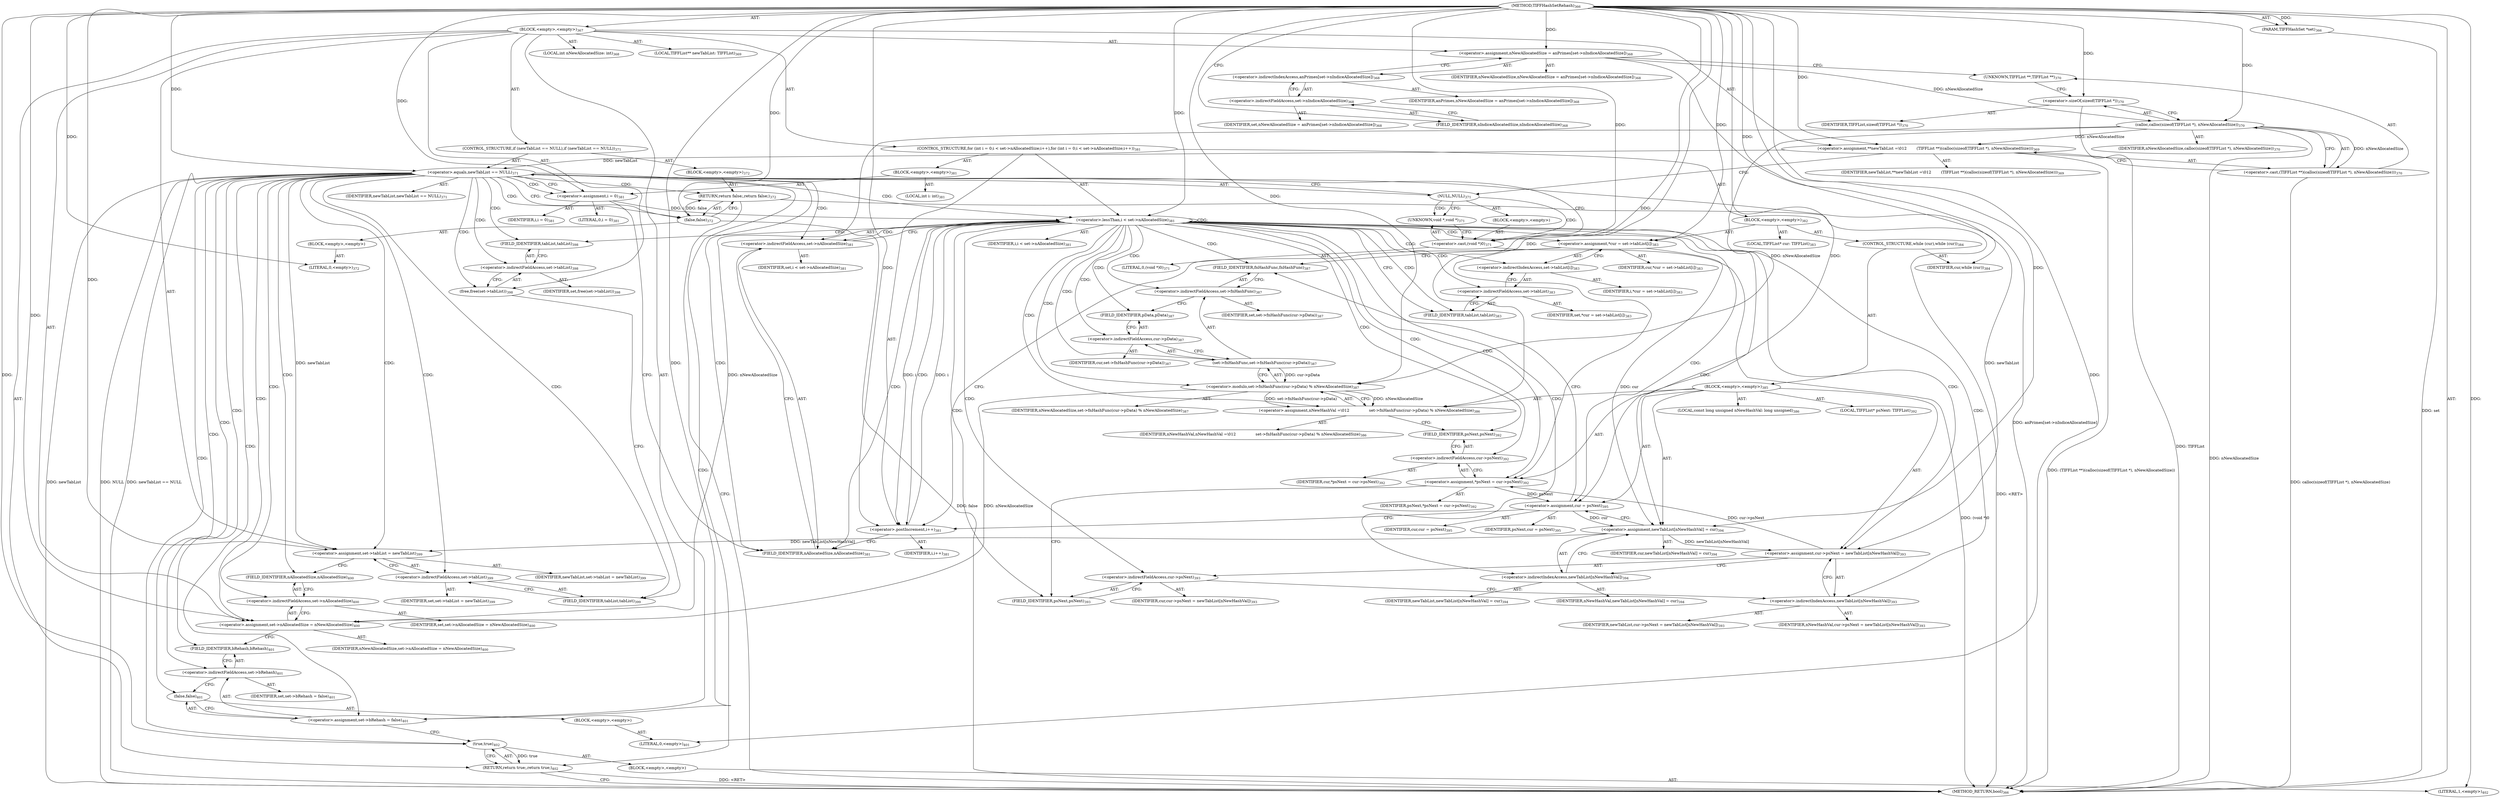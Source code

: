 digraph "TIFFHashSetRehash" {  
"5300" [label = <(METHOD,TIFFHashSetRehash)<SUB>366</SUB>> ]
"5301" [label = <(PARAM,TIFFHashSet *set)<SUB>366</SUB>> ]
"5302" [label = <(BLOCK,&lt;empty&gt;,&lt;empty&gt;)<SUB>367</SUB>> ]
"5303" [label = <(LOCAL,int nNewAllocatedSize: int)<SUB>368</SUB>> ]
"5304" [label = <(&lt;operator&gt;.assignment,nNewAllocatedSize = anPrimes[set-&gt;nIndiceAllocatedSize])<SUB>368</SUB>> ]
"5305" [label = <(IDENTIFIER,nNewAllocatedSize,nNewAllocatedSize = anPrimes[set-&gt;nIndiceAllocatedSize])<SUB>368</SUB>> ]
"5306" [label = <(&lt;operator&gt;.indirectIndexAccess,anPrimes[set-&gt;nIndiceAllocatedSize])<SUB>368</SUB>> ]
"5307" [label = <(IDENTIFIER,anPrimes,nNewAllocatedSize = anPrimes[set-&gt;nIndiceAllocatedSize])<SUB>368</SUB>> ]
"5308" [label = <(&lt;operator&gt;.indirectFieldAccess,set-&gt;nIndiceAllocatedSize)<SUB>368</SUB>> ]
"5309" [label = <(IDENTIFIER,set,nNewAllocatedSize = anPrimes[set-&gt;nIndiceAllocatedSize])<SUB>368</SUB>> ]
"5310" [label = <(FIELD_IDENTIFIER,nIndiceAllocatedSize,nIndiceAllocatedSize)<SUB>368</SUB>> ]
"5311" [label = <(LOCAL,TIFFList** newTabList: TIFFList)<SUB>369</SUB>> ]
"5312" [label = <(&lt;operator&gt;.assignment,**newTabList =\012        (TIFFList **)(calloc(sizeof(TIFFList *), nNewAllocatedSize)))<SUB>369</SUB>> ]
"5313" [label = <(IDENTIFIER,newTabList,**newTabList =\012        (TIFFList **)(calloc(sizeof(TIFFList *), nNewAllocatedSize)))<SUB>369</SUB>> ]
"5314" [label = <(&lt;operator&gt;.cast,(TIFFList **)(calloc(sizeof(TIFFList *), nNewAllocatedSize)))<SUB>370</SUB>> ]
"5315" [label = <(UNKNOWN,TIFFList **,TIFFList **)<SUB>370</SUB>> ]
"5316" [label = <(calloc,calloc(sizeof(TIFFList *), nNewAllocatedSize))<SUB>370</SUB>> ]
"5317" [label = <(&lt;operator&gt;.sizeOf,sizeof(TIFFList *))<SUB>370</SUB>> ]
"5318" [label = <(IDENTIFIER,TIFFList,sizeof(TIFFList *))<SUB>370</SUB>> ]
"5319" [label = <(IDENTIFIER,nNewAllocatedSize,calloc(sizeof(TIFFList *), nNewAllocatedSize))<SUB>370</SUB>> ]
"5320" [label = <(CONTROL_STRUCTURE,if (newTabList == NULL),if (newTabList == NULL))<SUB>371</SUB>> ]
"5321" [label = <(&lt;operator&gt;.equals,newTabList == NULL)<SUB>371</SUB>> ]
"5322" [label = <(IDENTIFIER,newTabList,newTabList == NULL)<SUB>371</SUB>> ]
"5323" [label = <(NULL,NULL)<SUB>371</SUB>> ]
"5324" [label = <(BLOCK,&lt;empty&gt;,&lt;empty&gt;)> ]
"5325" [label = <(&lt;operator&gt;.cast,(void *)0)<SUB>371</SUB>> ]
"5326" [label = <(UNKNOWN,void *,void *)<SUB>371</SUB>> ]
"5327" [label = <(LITERAL,0,(void *)0)<SUB>371</SUB>> ]
"5328" [label = <(BLOCK,&lt;empty&gt;,&lt;empty&gt;)<SUB>372</SUB>> ]
"5329" [label = <(RETURN,return false;,return false;)<SUB>372</SUB>> ]
"5330" [label = <(false,false)<SUB>372</SUB>> ]
"5331" [label = <(BLOCK,&lt;empty&gt;,&lt;empty&gt;)> ]
"5332" [label = <(LITERAL,0,&lt;empty&gt;)<SUB>372</SUB>> ]
"5333" [label = <(CONTROL_STRUCTURE,for (int i = 0;i &lt; set-&gt;nAllocatedSize;i++),for (int i = 0;i &lt; set-&gt;nAllocatedSize;i++))<SUB>381</SUB>> ]
"5334" [label = <(BLOCK,&lt;empty&gt;,&lt;empty&gt;)<SUB>381</SUB>> ]
"5335" [label = <(LOCAL,int i: int)<SUB>381</SUB>> ]
"5336" [label = <(&lt;operator&gt;.assignment,i = 0)<SUB>381</SUB>> ]
"5337" [label = <(IDENTIFIER,i,i = 0)<SUB>381</SUB>> ]
"5338" [label = <(LITERAL,0,i = 0)<SUB>381</SUB>> ]
"5339" [label = <(&lt;operator&gt;.lessThan,i &lt; set-&gt;nAllocatedSize)<SUB>381</SUB>> ]
"5340" [label = <(IDENTIFIER,i,i &lt; set-&gt;nAllocatedSize)<SUB>381</SUB>> ]
"5341" [label = <(&lt;operator&gt;.indirectFieldAccess,set-&gt;nAllocatedSize)<SUB>381</SUB>> ]
"5342" [label = <(IDENTIFIER,set,i &lt; set-&gt;nAllocatedSize)<SUB>381</SUB>> ]
"5343" [label = <(FIELD_IDENTIFIER,nAllocatedSize,nAllocatedSize)<SUB>381</SUB>> ]
"5344" [label = <(&lt;operator&gt;.postIncrement,i++)<SUB>381</SUB>> ]
"5345" [label = <(IDENTIFIER,i,i++)<SUB>381</SUB>> ]
"5346" [label = <(BLOCK,&lt;empty&gt;,&lt;empty&gt;)<SUB>382</SUB>> ]
"5347" [label = <(LOCAL,TIFFList* cur: TIFFList)<SUB>383</SUB>> ]
"5348" [label = <(&lt;operator&gt;.assignment,*cur = set-&gt;tabList[i])<SUB>383</SUB>> ]
"5349" [label = <(IDENTIFIER,cur,*cur = set-&gt;tabList[i])<SUB>383</SUB>> ]
"5350" [label = <(&lt;operator&gt;.indirectIndexAccess,set-&gt;tabList[i])<SUB>383</SUB>> ]
"5351" [label = <(&lt;operator&gt;.indirectFieldAccess,set-&gt;tabList)<SUB>383</SUB>> ]
"5352" [label = <(IDENTIFIER,set,*cur = set-&gt;tabList[i])<SUB>383</SUB>> ]
"5353" [label = <(FIELD_IDENTIFIER,tabList,tabList)<SUB>383</SUB>> ]
"5354" [label = <(IDENTIFIER,i,*cur = set-&gt;tabList[i])<SUB>383</SUB>> ]
"5355" [label = <(CONTROL_STRUCTURE,while (cur),while (cur))<SUB>384</SUB>> ]
"5356" [label = <(IDENTIFIER,cur,while (cur))<SUB>384</SUB>> ]
"5357" [label = <(BLOCK,&lt;empty&gt;,&lt;empty&gt;)<SUB>385</SUB>> ]
"5358" [label = <(LOCAL,const long unsigned nNewHashVal: long unsigned)<SUB>386</SUB>> ]
"5359" [label = <(&lt;operator&gt;.assignment,nNewHashVal =\012                set-&gt;fnHashFunc(cur-&gt;pData) % nNewAllocatedSize)<SUB>386</SUB>> ]
"5360" [label = <(IDENTIFIER,nNewHashVal,nNewHashVal =\012                set-&gt;fnHashFunc(cur-&gt;pData) % nNewAllocatedSize)<SUB>386</SUB>> ]
"5361" [label = <(&lt;operator&gt;.modulo,set-&gt;fnHashFunc(cur-&gt;pData) % nNewAllocatedSize)<SUB>387</SUB>> ]
"5362" [label = <(set-&gt;fnHashFunc,set-&gt;fnHashFunc(cur-&gt;pData))<SUB>387</SUB>> ]
"5363" [label = <(&lt;operator&gt;.indirectFieldAccess,set-&gt;fnHashFunc)<SUB>387</SUB>> ]
"5364" [label = <(IDENTIFIER,set,set-&gt;fnHashFunc(cur-&gt;pData))<SUB>387</SUB>> ]
"5365" [label = <(FIELD_IDENTIFIER,fnHashFunc,fnHashFunc)<SUB>387</SUB>> ]
"5366" [label = <(&lt;operator&gt;.indirectFieldAccess,cur-&gt;pData)<SUB>387</SUB>> ]
"5367" [label = <(IDENTIFIER,cur,set-&gt;fnHashFunc(cur-&gt;pData))<SUB>387</SUB>> ]
"5368" [label = <(FIELD_IDENTIFIER,pData,pData)<SUB>387</SUB>> ]
"5369" [label = <(IDENTIFIER,nNewAllocatedSize,set-&gt;fnHashFunc(cur-&gt;pData) % nNewAllocatedSize)<SUB>387</SUB>> ]
"5370" [label = <(LOCAL,TIFFList* psNext: TIFFList)<SUB>392</SUB>> ]
"5371" [label = <(&lt;operator&gt;.assignment,*psNext = cur-&gt;psNext)<SUB>392</SUB>> ]
"5372" [label = <(IDENTIFIER,psNext,*psNext = cur-&gt;psNext)<SUB>392</SUB>> ]
"5373" [label = <(&lt;operator&gt;.indirectFieldAccess,cur-&gt;psNext)<SUB>392</SUB>> ]
"5374" [label = <(IDENTIFIER,cur,*psNext = cur-&gt;psNext)<SUB>392</SUB>> ]
"5375" [label = <(FIELD_IDENTIFIER,psNext,psNext)<SUB>392</SUB>> ]
"5376" [label = <(&lt;operator&gt;.assignment,cur-&gt;psNext = newTabList[nNewHashVal])<SUB>393</SUB>> ]
"5377" [label = <(&lt;operator&gt;.indirectFieldAccess,cur-&gt;psNext)<SUB>393</SUB>> ]
"5378" [label = <(IDENTIFIER,cur,cur-&gt;psNext = newTabList[nNewHashVal])<SUB>393</SUB>> ]
"5379" [label = <(FIELD_IDENTIFIER,psNext,psNext)<SUB>393</SUB>> ]
"5380" [label = <(&lt;operator&gt;.indirectIndexAccess,newTabList[nNewHashVal])<SUB>393</SUB>> ]
"5381" [label = <(IDENTIFIER,newTabList,cur-&gt;psNext = newTabList[nNewHashVal])<SUB>393</SUB>> ]
"5382" [label = <(IDENTIFIER,nNewHashVal,cur-&gt;psNext = newTabList[nNewHashVal])<SUB>393</SUB>> ]
"5383" [label = <(&lt;operator&gt;.assignment,newTabList[nNewHashVal] = cur)<SUB>394</SUB>> ]
"5384" [label = <(&lt;operator&gt;.indirectIndexAccess,newTabList[nNewHashVal])<SUB>394</SUB>> ]
"5385" [label = <(IDENTIFIER,newTabList,newTabList[nNewHashVal] = cur)<SUB>394</SUB>> ]
"5386" [label = <(IDENTIFIER,nNewHashVal,newTabList[nNewHashVal] = cur)<SUB>394</SUB>> ]
"5387" [label = <(IDENTIFIER,cur,newTabList[nNewHashVal] = cur)<SUB>394</SUB>> ]
"5388" [label = <(&lt;operator&gt;.assignment,cur = psNext)<SUB>395</SUB>> ]
"5389" [label = <(IDENTIFIER,cur,cur = psNext)<SUB>395</SUB>> ]
"5390" [label = <(IDENTIFIER,psNext,cur = psNext)<SUB>395</SUB>> ]
"5391" [label = <(free,free(set-&gt;tabList))<SUB>398</SUB>> ]
"5392" [label = <(&lt;operator&gt;.indirectFieldAccess,set-&gt;tabList)<SUB>398</SUB>> ]
"5393" [label = <(IDENTIFIER,set,free(set-&gt;tabList))<SUB>398</SUB>> ]
"5394" [label = <(FIELD_IDENTIFIER,tabList,tabList)<SUB>398</SUB>> ]
"5395" [label = <(&lt;operator&gt;.assignment,set-&gt;tabList = newTabList)<SUB>399</SUB>> ]
"5396" [label = <(&lt;operator&gt;.indirectFieldAccess,set-&gt;tabList)<SUB>399</SUB>> ]
"5397" [label = <(IDENTIFIER,set,set-&gt;tabList = newTabList)<SUB>399</SUB>> ]
"5398" [label = <(FIELD_IDENTIFIER,tabList,tabList)<SUB>399</SUB>> ]
"5399" [label = <(IDENTIFIER,newTabList,set-&gt;tabList = newTabList)<SUB>399</SUB>> ]
"5400" [label = <(&lt;operator&gt;.assignment,set-&gt;nAllocatedSize = nNewAllocatedSize)<SUB>400</SUB>> ]
"5401" [label = <(&lt;operator&gt;.indirectFieldAccess,set-&gt;nAllocatedSize)<SUB>400</SUB>> ]
"5402" [label = <(IDENTIFIER,set,set-&gt;nAllocatedSize = nNewAllocatedSize)<SUB>400</SUB>> ]
"5403" [label = <(FIELD_IDENTIFIER,nAllocatedSize,nAllocatedSize)<SUB>400</SUB>> ]
"5404" [label = <(IDENTIFIER,nNewAllocatedSize,set-&gt;nAllocatedSize = nNewAllocatedSize)<SUB>400</SUB>> ]
"5405" [label = <(&lt;operator&gt;.assignment,set-&gt;bRehash = false)<SUB>401</SUB>> ]
"5406" [label = <(&lt;operator&gt;.indirectFieldAccess,set-&gt;bRehash)<SUB>401</SUB>> ]
"5407" [label = <(IDENTIFIER,set,set-&gt;bRehash = false)<SUB>401</SUB>> ]
"5408" [label = <(FIELD_IDENTIFIER,bRehash,bRehash)<SUB>401</SUB>> ]
"5409" [label = <(false,false)<SUB>401</SUB>> ]
"5410" [label = <(BLOCK,&lt;empty&gt;,&lt;empty&gt;)> ]
"5411" [label = <(LITERAL,0,&lt;empty&gt;)<SUB>401</SUB>> ]
"5412" [label = <(RETURN,return true;,return true;)<SUB>402</SUB>> ]
"5413" [label = <(true,true)<SUB>402</SUB>> ]
"5414" [label = <(BLOCK,&lt;empty&gt;,&lt;empty&gt;)> ]
"5415" [label = <(LITERAL,1,&lt;empty&gt;)<SUB>402</SUB>> ]
"5416" [label = <(METHOD_RETURN,bool)<SUB>366</SUB>> ]
  "5300" -> "5301"  [ label = "AST: "] 
  "5300" -> "5302"  [ label = "AST: "] 
  "5300" -> "5416"  [ label = "AST: "] 
  "5302" -> "5303"  [ label = "AST: "] 
  "5302" -> "5304"  [ label = "AST: "] 
  "5302" -> "5311"  [ label = "AST: "] 
  "5302" -> "5312"  [ label = "AST: "] 
  "5302" -> "5320"  [ label = "AST: "] 
  "5302" -> "5333"  [ label = "AST: "] 
  "5302" -> "5391"  [ label = "AST: "] 
  "5302" -> "5395"  [ label = "AST: "] 
  "5302" -> "5400"  [ label = "AST: "] 
  "5302" -> "5405"  [ label = "AST: "] 
  "5302" -> "5412"  [ label = "AST: "] 
  "5304" -> "5305"  [ label = "AST: "] 
  "5304" -> "5306"  [ label = "AST: "] 
  "5306" -> "5307"  [ label = "AST: "] 
  "5306" -> "5308"  [ label = "AST: "] 
  "5308" -> "5309"  [ label = "AST: "] 
  "5308" -> "5310"  [ label = "AST: "] 
  "5312" -> "5313"  [ label = "AST: "] 
  "5312" -> "5314"  [ label = "AST: "] 
  "5314" -> "5315"  [ label = "AST: "] 
  "5314" -> "5316"  [ label = "AST: "] 
  "5316" -> "5317"  [ label = "AST: "] 
  "5316" -> "5319"  [ label = "AST: "] 
  "5317" -> "5318"  [ label = "AST: "] 
  "5320" -> "5321"  [ label = "AST: "] 
  "5320" -> "5328"  [ label = "AST: "] 
  "5321" -> "5322"  [ label = "AST: "] 
  "5321" -> "5323"  [ label = "AST: "] 
  "5323" -> "5324"  [ label = "AST: "] 
  "5324" -> "5325"  [ label = "AST: "] 
  "5325" -> "5326"  [ label = "AST: "] 
  "5325" -> "5327"  [ label = "AST: "] 
  "5328" -> "5329"  [ label = "AST: "] 
  "5329" -> "5330"  [ label = "AST: "] 
  "5330" -> "5331"  [ label = "AST: "] 
  "5331" -> "5332"  [ label = "AST: "] 
  "5333" -> "5334"  [ label = "AST: "] 
  "5333" -> "5339"  [ label = "AST: "] 
  "5333" -> "5344"  [ label = "AST: "] 
  "5333" -> "5346"  [ label = "AST: "] 
  "5334" -> "5335"  [ label = "AST: "] 
  "5334" -> "5336"  [ label = "AST: "] 
  "5336" -> "5337"  [ label = "AST: "] 
  "5336" -> "5338"  [ label = "AST: "] 
  "5339" -> "5340"  [ label = "AST: "] 
  "5339" -> "5341"  [ label = "AST: "] 
  "5341" -> "5342"  [ label = "AST: "] 
  "5341" -> "5343"  [ label = "AST: "] 
  "5344" -> "5345"  [ label = "AST: "] 
  "5346" -> "5347"  [ label = "AST: "] 
  "5346" -> "5348"  [ label = "AST: "] 
  "5346" -> "5355"  [ label = "AST: "] 
  "5348" -> "5349"  [ label = "AST: "] 
  "5348" -> "5350"  [ label = "AST: "] 
  "5350" -> "5351"  [ label = "AST: "] 
  "5350" -> "5354"  [ label = "AST: "] 
  "5351" -> "5352"  [ label = "AST: "] 
  "5351" -> "5353"  [ label = "AST: "] 
  "5355" -> "5356"  [ label = "AST: "] 
  "5355" -> "5357"  [ label = "AST: "] 
  "5357" -> "5358"  [ label = "AST: "] 
  "5357" -> "5359"  [ label = "AST: "] 
  "5357" -> "5370"  [ label = "AST: "] 
  "5357" -> "5371"  [ label = "AST: "] 
  "5357" -> "5376"  [ label = "AST: "] 
  "5357" -> "5383"  [ label = "AST: "] 
  "5357" -> "5388"  [ label = "AST: "] 
  "5359" -> "5360"  [ label = "AST: "] 
  "5359" -> "5361"  [ label = "AST: "] 
  "5361" -> "5362"  [ label = "AST: "] 
  "5361" -> "5369"  [ label = "AST: "] 
  "5362" -> "5363"  [ label = "AST: "] 
  "5362" -> "5366"  [ label = "AST: "] 
  "5363" -> "5364"  [ label = "AST: "] 
  "5363" -> "5365"  [ label = "AST: "] 
  "5366" -> "5367"  [ label = "AST: "] 
  "5366" -> "5368"  [ label = "AST: "] 
  "5371" -> "5372"  [ label = "AST: "] 
  "5371" -> "5373"  [ label = "AST: "] 
  "5373" -> "5374"  [ label = "AST: "] 
  "5373" -> "5375"  [ label = "AST: "] 
  "5376" -> "5377"  [ label = "AST: "] 
  "5376" -> "5380"  [ label = "AST: "] 
  "5377" -> "5378"  [ label = "AST: "] 
  "5377" -> "5379"  [ label = "AST: "] 
  "5380" -> "5381"  [ label = "AST: "] 
  "5380" -> "5382"  [ label = "AST: "] 
  "5383" -> "5384"  [ label = "AST: "] 
  "5383" -> "5387"  [ label = "AST: "] 
  "5384" -> "5385"  [ label = "AST: "] 
  "5384" -> "5386"  [ label = "AST: "] 
  "5388" -> "5389"  [ label = "AST: "] 
  "5388" -> "5390"  [ label = "AST: "] 
  "5391" -> "5392"  [ label = "AST: "] 
  "5392" -> "5393"  [ label = "AST: "] 
  "5392" -> "5394"  [ label = "AST: "] 
  "5395" -> "5396"  [ label = "AST: "] 
  "5395" -> "5399"  [ label = "AST: "] 
  "5396" -> "5397"  [ label = "AST: "] 
  "5396" -> "5398"  [ label = "AST: "] 
  "5400" -> "5401"  [ label = "AST: "] 
  "5400" -> "5404"  [ label = "AST: "] 
  "5401" -> "5402"  [ label = "AST: "] 
  "5401" -> "5403"  [ label = "AST: "] 
  "5405" -> "5406"  [ label = "AST: "] 
  "5405" -> "5409"  [ label = "AST: "] 
  "5406" -> "5407"  [ label = "AST: "] 
  "5406" -> "5408"  [ label = "AST: "] 
  "5409" -> "5410"  [ label = "AST: "] 
  "5410" -> "5411"  [ label = "AST: "] 
  "5412" -> "5413"  [ label = "AST: "] 
  "5413" -> "5414"  [ label = "AST: "] 
  "5414" -> "5415"  [ label = "AST: "] 
  "5304" -> "5315"  [ label = "CFG: "] 
  "5312" -> "5323"  [ label = "CFG: "] 
  "5391" -> "5398"  [ label = "CFG: "] 
  "5395" -> "5403"  [ label = "CFG: "] 
  "5400" -> "5408"  [ label = "CFG: "] 
  "5405" -> "5413"  [ label = "CFG: "] 
  "5412" -> "5416"  [ label = "CFG: "] 
  "5306" -> "5304"  [ label = "CFG: "] 
  "5314" -> "5312"  [ label = "CFG: "] 
  "5321" -> "5330"  [ label = "CFG: "] 
  "5321" -> "5336"  [ label = "CFG: "] 
  "5339" -> "5353"  [ label = "CFG: "] 
  "5339" -> "5394"  [ label = "CFG: "] 
  "5344" -> "5343"  [ label = "CFG: "] 
  "5392" -> "5391"  [ label = "CFG: "] 
  "5396" -> "5395"  [ label = "CFG: "] 
  "5401" -> "5400"  [ label = "CFG: "] 
  "5406" -> "5409"  [ label = "CFG: "] 
  "5409" -> "5405"  [ label = "CFG: "] 
  "5413" -> "5412"  [ label = "CFG: "] 
  "5308" -> "5306"  [ label = "CFG: "] 
  "5315" -> "5317"  [ label = "CFG: "] 
  "5316" -> "5314"  [ label = "CFG: "] 
  "5323" -> "5326"  [ label = "CFG: "] 
  "5323" -> "5321"  [ label = "CFG: "] 
  "5329" -> "5416"  [ label = "CFG: "] 
  "5336" -> "5343"  [ label = "CFG: "] 
  "5341" -> "5339"  [ label = "CFG: "] 
  "5348" -> "5365"  [ label = "CFG: "] 
  "5348" -> "5344"  [ label = "CFG: "] 
  "5394" -> "5392"  [ label = "CFG: "] 
  "5398" -> "5396"  [ label = "CFG: "] 
  "5403" -> "5401"  [ label = "CFG: "] 
  "5408" -> "5406"  [ label = "CFG: "] 
  "5310" -> "5308"  [ label = "CFG: "] 
  "5317" -> "5316"  [ label = "CFG: "] 
  "5330" -> "5329"  [ label = "CFG: "] 
  "5343" -> "5341"  [ label = "CFG: "] 
  "5350" -> "5348"  [ label = "CFG: "] 
  "5325" -> "5321"  [ label = "CFG: "] 
  "5351" -> "5350"  [ label = "CFG: "] 
  "5359" -> "5375"  [ label = "CFG: "] 
  "5371" -> "5379"  [ label = "CFG: "] 
  "5376" -> "5384"  [ label = "CFG: "] 
  "5383" -> "5388"  [ label = "CFG: "] 
  "5388" -> "5365"  [ label = "CFG: "] 
  "5388" -> "5344"  [ label = "CFG: "] 
  "5326" -> "5325"  [ label = "CFG: "] 
  "5353" -> "5351"  [ label = "CFG: "] 
  "5361" -> "5359"  [ label = "CFG: "] 
  "5373" -> "5371"  [ label = "CFG: "] 
  "5377" -> "5380"  [ label = "CFG: "] 
  "5380" -> "5376"  [ label = "CFG: "] 
  "5384" -> "5383"  [ label = "CFG: "] 
  "5362" -> "5361"  [ label = "CFG: "] 
  "5375" -> "5373"  [ label = "CFG: "] 
  "5379" -> "5377"  [ label = "CFG: "] 
  "5363" -> "5368"  [ label = "CFG: "] 
  "5366" -> "5362"  [ label = "CFG: "] 
  "5365" -> "5363"  [ label = "CFG: "] 
  "5368" -> "5366"  [ label = "CFG: "] 
  "5300" -> "5310"  [ label = "CFG: "] 
  "5329" -> "5416"  [ label = "DDG: &lt;RET&gt;"] 
  "5412" -> "5416"  [ label = "DDG: &lt;RET&gt;"] 
  "5301" -> "5416"  [ label = "DDG: set"] 
  "5304" -> "5416"  [ label = "DDG: anPrimes[set-&gt;nIndiceAllocatedSize]"] 
  "5316" -> "5416"  [ label = "DDG: nNewAllocatedSize"] 
  "5314" -> "5416"  [ label = "DDG: calloc(sizeof(TIFFList *), nNewAllocatedSize)"] 
  "5312" -> "5416"  [ label = "DDG: (TIFFList **)(calloc(sizeof(TIFFList *), nNewAllocatedSize))"] 
  "5321" -> "5416"  [ label = "DDG: newTabList"] 
  "5321" -> "5416"  [ label = "DDG: NULL"] 
  "5325" -> "5416"  [ label = "DDG: (void *)0"] 
  "5321" -> "5416"  [ label = "DDG: newTabList == NULL"] 
  "5330" -> "5416"  [ label = "DDG: false"] 
  "5317" -> "5416"  [ label = "DDG: TIFFList"] 
  "5300" -> "5301"  [ label = "DDG: "] 
  "5316" -> "5312"  [ label = "DDG: nNewAllocatedSize"] 
  "5321" -> "5395"  [ label = "DDG: newTabList"] 
  "5383" -> "5395"  [ label = "DDG: newTabList[nNewHashVal]"] 
  "5300" -> "5395"  [ label = "DDG: "] 
  "5316" -> "5400"  [ label = "DDG: nNewAllocatedSize"] 
  "5361" -> "5400"  [ label = "DDG: nNewAllocatedSize"] 
  "5300" -> "5400"  [ label = "DDG: "] 
  "5300" -> "5405"  [ label = "DDG: "] 
  "5413" -> "5412"  [ label = "DDG: true"] 
  "5300" -> "5304"  [ label = "DDG: "] 
  "5300" -> "5312"  [ label = "DDG: "] 
  "5300" -> "5413"  [ label = "DDG: "] 
  "5316" -> "5314"  [ label = "DDG: nNewAllocatedSize"] 
  "5312" -> "5321"  [ label = "DDG: newTabList"] 
  "5300" -> "5321"  [ label = "DDG: "] 
  "5330" -> "5329"  [ label = "DDG: false"] 
  "5300" -> "5336"  [ label = "DDG: "] 
  "5336" -> "5339"  [ label = "DDG: i"] 
  "5344" -> "5339"  [ label = "DDG: i"] 
  "5300" -> "5339"  [ label = "DDG: "] 
  "5339" -> "5344"  [ label = "DDG: i"] 
  "5300" -> "5344"  [ label = "DDG: "] 
  "5300" -> "5316"  [ label = "DDG: "] 
  "5304" -> "5316"  [ label = "DDG: nNewAllocatedSize"] 
  "5300" -> "5330"  [ label = "DDG: "] 
  "5300" -> "5348"  [ label = "DDG: "] 
  "5300" -> "5356"  [ label = "DDG: "] 
  "5300" -> "5411"  [ label = "DDG: "] 
  "5300" -> "5415"  [ label = "DDG: "] 
  "5300" -> "5317"  [ label = "DDG: "] 
  "5300" -> "5325"  [ label = "DDG: "] 
  "5361" -> "5359"  [ label = "DDG: set-&gt;fnHashFunc(cur-&gt;pData)"] 
  "5361" -> "5359"  [ label = "DDG: nNewAllocatedSize"] 
  "5376" -> "5371"  [ label = "DDG: cur-&gt;psNext"] 
  "5321" -> "5376"  [ label = "DDG: newTabList"] 
  "5383" -> "5376"  [ label = "DDG: newTabList[nNewHashVal]"] 
  "5348" -> "5383"  [ label = "DDG: cur"] 
  "5388" -> "5383"  [ label = "DDG: cur"] 
  "5300" -> "5383"  [ label = "DDG: "] 
  "5371" -> "5388"  [ label = "DDG: psNext"] 
  "5300" -> "5388"  [ label = "DDG: "] 
  "5300" -> "5332"  [ label = "DDG: "] 
  "5300" -> "5359"  [ label = "DDG: "] 
  "5300" -> "5371"  [ label = "DDG: "] 
  "5362" -> "5361"  [ label = "DDG: cur-&gt;pData"] 
  "5316" -> "5361"  [ label = "DDG: nNewAllocatedSize"] 
  "5300" -> "5361"  [ label = "DDG: "] 
  "5321" -> "5405"  [ label = "CDG: "] 
  "5321" -> "5341"  [ label = "CDG: "] 
  "5321" -> "5403"  [ label = "CDG: "] 
  "5321" -> "5398"  [ label = "CDG: "] 
  "5321" -> "5394"  [ label = "CDG: "] 
  "5321" -> "5409"  [ label = "CDG: "] 
  "5321" -> "5406"  [ label = "CDG: "] 
  "5321" -> "5395"  [ label = "CDG: "] 
  "5321" -> "5412"  [ label = "CDG: "] 
  "5321" -> "5330"  [ label = "CDG: "] 
  "5321" -> "5400"  [ label = "CDG: "] 
  "5321" -> "5392"  [ label = "CDG: "] 
  "5321" -> "5396"  [ label = "CDG: "] 
  "5321" -> "5343"  [ label = "CDG: "] 
  "5321" -> "5339"  [ label = "CDG: "] 
  "5321" -> "5401"  [ label = "CDG: "] 
  "5321" -> "5336"  [ label = "CDG: "] 
  "5321" -> "5408"  [ label = "CDG: "] 
  "5321" -> "5413"  [ label = "CDG: "] 
  "5321" -> "5329"  [ label = "CDG: "] 
  "5321" -> "5391"  [ label = "CDG: "] 
  "5339" -> "5350"  [ label = "CDG: "] 
  "5339" -> "5341"  [ label = "CDG: "] 
  "5339" -> "5351"  [ label = "CDG: "] 
  "5339" -> "5348"  [ label = "CDG: "] 
  "5339" -> "5353"  [ label = "CDG: "] 
  "5339" -> "5344"  [ label = "CDG: "] 
  "5339" -> "5343"  [ label = "CDG: "] 
  "5339" -> "5339"  [ label = "CDG: "] 
  "5339" -> "5368"  [ label = "CDG: "] 
  "5339" -> "5380"  [ label = "CDG: "] 
  "5339" -> "5388"  [ label = "CDG: "] 
  "5339" -> "5375"  [ label = "CDG: "] 
  "5339" -> "5359"  [ label = "CDG: "] 
  "5339" -> "5379"  [ label = "CDG: "] 
  "5339" -> "5377"  [ label = "CDG: "] 
  "5339" -> "5365"  [ label = "CDG: "] 
  "5339" -> "5384"  [ label = "CDG: "] 
  "5339" -> "5362"  [ label = "CDG: "] 
  "5339" -> "5371"  [ label = "CDG: "] 
  "5339" -> "5373"  [ label = "CDG: "] 
  "5339" -> "5361"  [ label = "CDG: "] 
  "5339" -> "5366"  [ label = "CDG: "] 
  "5339" -> "5383"  [ label = "CDG: "] 
  "5339" -> "5376"  [ label = "CDG: "] 
  "5339" -> "5363"  [ label = "CDG: "] 
  "5323" -> "5325"  [ label = "CDG: "] 
  "5323" -> "5326"  [ label = "CDG: "] 
}
